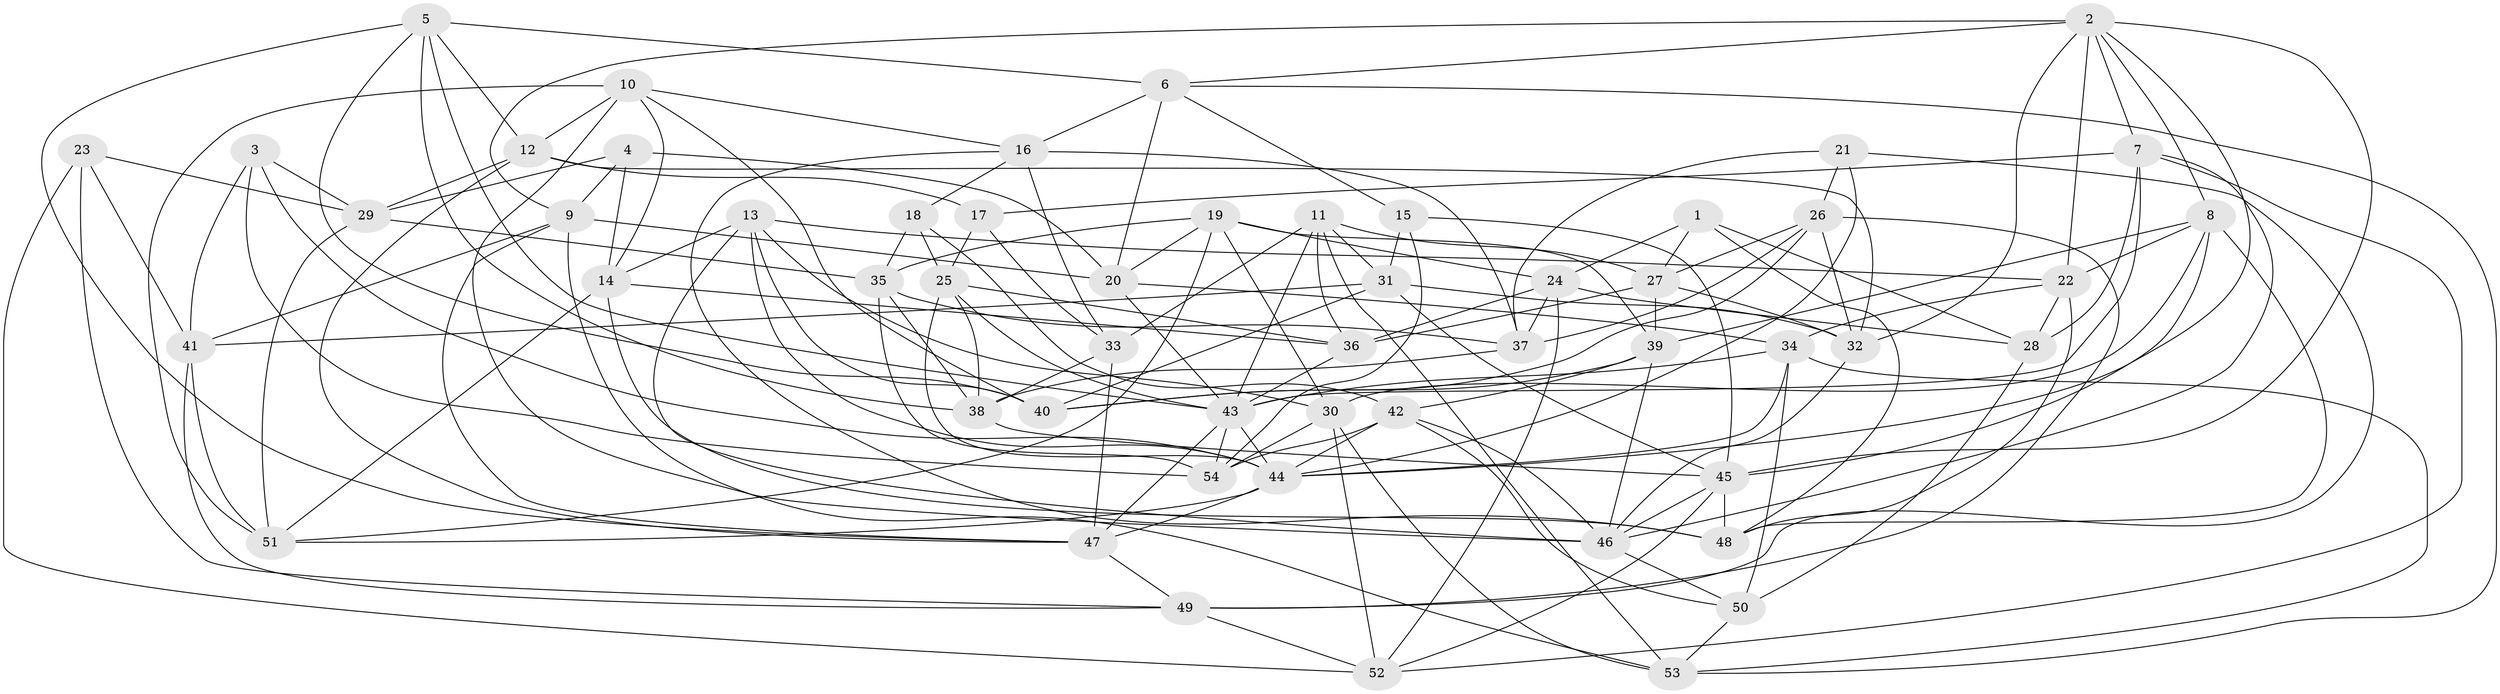 // original degree distribution, {4: 1.0}
// Generated by graph-tools (version 1.1) at 2025/27/03/09/25 03:27:02]
// undirected, 54 vertices, 160 edges
graph export_dot {
graph [start="1"]
  node [color=gray90,style=filled];
  1;
  2;
  3;
  4;
  5;
  6;
  7;
  8;
  9;
  10;
  11;
  12;
  13;
  14;
  15;
  16;
  17;
  18;
  19;
  20;
  21;
  22;
  23;
  24;
  25;
  26;
  27;
  28;
  29;
  30;
  31;
  32;
  33;
  34;
  35;
  36;
  37;
  38;
  39;
  40;
  41;
  42;
  43;
  44;
  45;
  46;
  47;
  48;
  49;
  50;
  51;
  52;
  53;
  54;
  1 -- 24 [weight=1.0];
  1 -- 27 [weight=1.0];
  1 -- 28 [weight=1.0];
  1 -- 48 [weight=1.0];
  2 -- 6 [weight=1.0];
  2 -- 7 [weight=1.0];
  2 -- 8 [weight=1.0];
  2 -- 9 [weight=1.0];
  2 -- 22 [weight=1.0];
  2 -- 32 [weight=1.0];
  2 -- 44 [weight=1.0];
  2 -- 45 [weight=1.0];
  3 -- 29 [weight=1.0];
  3 -- 41 [weight=1.0];
  3 -- 44 [weight=1.0];
  3 -- 54 [weight=1.0];
  4 -- 9 [weight=1.0];
  4 -- 14 [weight=1.0];
  4 -- 20 [weight=1.0];
  4 -- 29 [weight=1.0];
  5 -- 6 [weight=1.0];
  5 -- 12 [weight=1.0];
  5 -- 38 [weight=1.0];
  5 -- 40 [weight=1.0];
  5 -- 43 [weight=1.0];
  5 -- 47 [weight=1.0];
  6 -- 15 [weight=1.0];
  6 -- 16 [weight=1.0];
  6 -- 20 [weight=1.0];
  6 -- 53 [weight=1.0];
  7 -- 17 [weight=1.0];
  7 -- 28 [weight=1.0];
  7 -- 43 [weight=1.0];
  7 -- 46 [weight=1.0];
  7 -- 52 [weight=1.0];
  8 -- 22 [weight=1.0];
  8 -- 30 [weight=1.0];
  8 -- 39 [weight=1.0];
  8 -- 45 [weight=1.0];
  8 -- 48 [weight=1.0];
  9 -- 20 [weight=1.0];
  9 -- 41 [weight=1.0];
  9 -- 47 [weight=1.0];
  9 -- 53 [weight=1.0];
  10 -- 12 [weight=1.0];
  10 -- 14 [weight=1.0];
  10 -- 16 [weight=1.0];
  10 -- 40 [weight=1.0];
  10 -- 46 [weight=1.0];
  10 -- 51 [weight=1.0];
  11 -- 27 [weight=1.0];
  11 -- 31 [weight=1.0];
  11 -- 33 [weight=1.0];
  11 -- 36 [weight=1.0];
  11 -- 43 [weight=1.0];
  11 -- 53 [weight=1.0];
  12 -- 17 [weight=1.0];
  12 -- 29 [weight=1.0];
  12 -- 32 [weight=1.0];
  12 -- 47 [weight=1.0];
  13 -- 14 [weight=1.0];
  13 -- 22 [weight=1.0];
  13 -- 30 [weight=1.0];
  13 -- 40 [weight=1.0];
  13 -- 44 [weight=1.0];
  13 -- 46 [weight=1.0];
  14 -- 36 [weight=1.0];
  14 -- 48 [weight=1.0];
  14 -- 51 [weight=1.0];
  15 -- 31 [weight=1.0];
  15 -- 45 [weight=1.0];
  15 -- 54 [weight=1.0];
  16 -- 18 [weight=1.0];
  16 -- 33 [weight=1.0];
  16 -- 37 [weight=1.0];
  16 -- 48 [weight=1.0];
  17 -- 25 [weight=1.0];
  17 -- 33 [weight=1.0];
  18 -- 25 [weight=1.0];
  18 -- 35 [weight=1.0];
  18 -- 42 [weight=1.0];
  19 -- 20 [weight=1.0];
  19 -- 24 [weight=1.0];
  19 -- 30 [weight=1.0];
  19 -- 35 [weight=1.0];
  19 -- 39 [weight=1.0];
  19 -- 51 [weight=1.0];
  20 -- 34 [weight=1.0];
  20 -- 43 [weight=1.0];
  21 -- 26 [weight=1.0];
  21 -- 37 [weight=1.0];
  21 -- 44 [weight=1.0];
  21 -- 49 [weight=1.0];
  22 -- 28 [weight=1.0];
  22 -- 34 [weight=1.0];
  22 -- 48 [weight=1.0];
  23 -- 29 [weight=1.0];
  23 -- 41 [weight=1.0];
  23 -- 49 [weight=1.0];
  23 -- 52 [weight=1.0];
  24 -- 28 [weight=1.0];
  24 -- 36 [weight=1.0];
  24 -- 37 [weight=1.0];
  24 -- 52 [weight=1.0];
  25 -- 36 [weight=1.0];
  25 -- 38 [weight=1.0];
  25 -- 43 [weight=1.0];
  25 -- 44 [weight=1.0];
  26 -- 27 [weight=1.0];
  26 -- 32 [weight=1.0];
  26 -- 37 [weight=1.0];
  26 -- 40 [weight=1.0];
  26 -- 49 [weight=1.0];
  27 -- 32 [weight=1.0];
  27 -- 36 [weight=1.0];
  27 -- 39 [weight=1.0];
  28 -- 50 [weight=2.0];
  29 -- 35 [weight=1.0];
  29 -- 51 [weight=1.0];
  30 -- 52 [weight=1.0];
  30 -- 53 [weight=1.0];
  30 -- 54 [weight=1.0];
  31 -- 32 [weight=1.0];
  31 -- 40 [weight=1.0];
  31 -- 41 [weight=1.0];
  31 -- 45 [weight=1.0];
  32 -- 46 [weight=1.0];
  33 -- 38 [weight=1.0];
  33 -- 47 [weight=2.0];
  34 -- 43 [weight=1.0];
  34 -- 44 [weight=1.0];
  34 -- 50 [weight=1.0];
  34 -- 53 [weight=1.0];
  35 -- 37 [weight=1.0];
  35 -- 38 [weight=1.0];
  35 -- 54 [weight=1.0];
  36 -- 43 [weight=1.0];
  37 -- 38 [weight=1.0];
  38 -- 45 [weight=1.0];
  39 -- 40 [weight=1.0];
  39 -- 42 [weight=1.0];
  39 -- 46 [weight=1.0];
  41 -- 49 [weight=1.0];
  41 -- 51 [weight=1.0];
  42 -- 44 [weight=1.0];
  42 -- 46 [weight=1.0];
  42 -- 50 [weight=1.0];
  42 -- 54 [weight=1.0];
  43 -- 44 [weight=1.0];
  43 -- 47 [weight=1.0];
  43 -- 54 [weight=1.0];
  44 -- 47 [weight=1.0];
  44 -- 51 [weight=1.0];
  45 -- 46 [weight=1.0];
  45 -- 48 [weight=1.0];
  45 -- 52 [weight=1.0];
  46 -- 50 [weight=1.0];
  47 -- 49 [weight=1.0];
  49 -- 52 [weight=1.0];
  50 -- 53 [weight=1.0];
}
